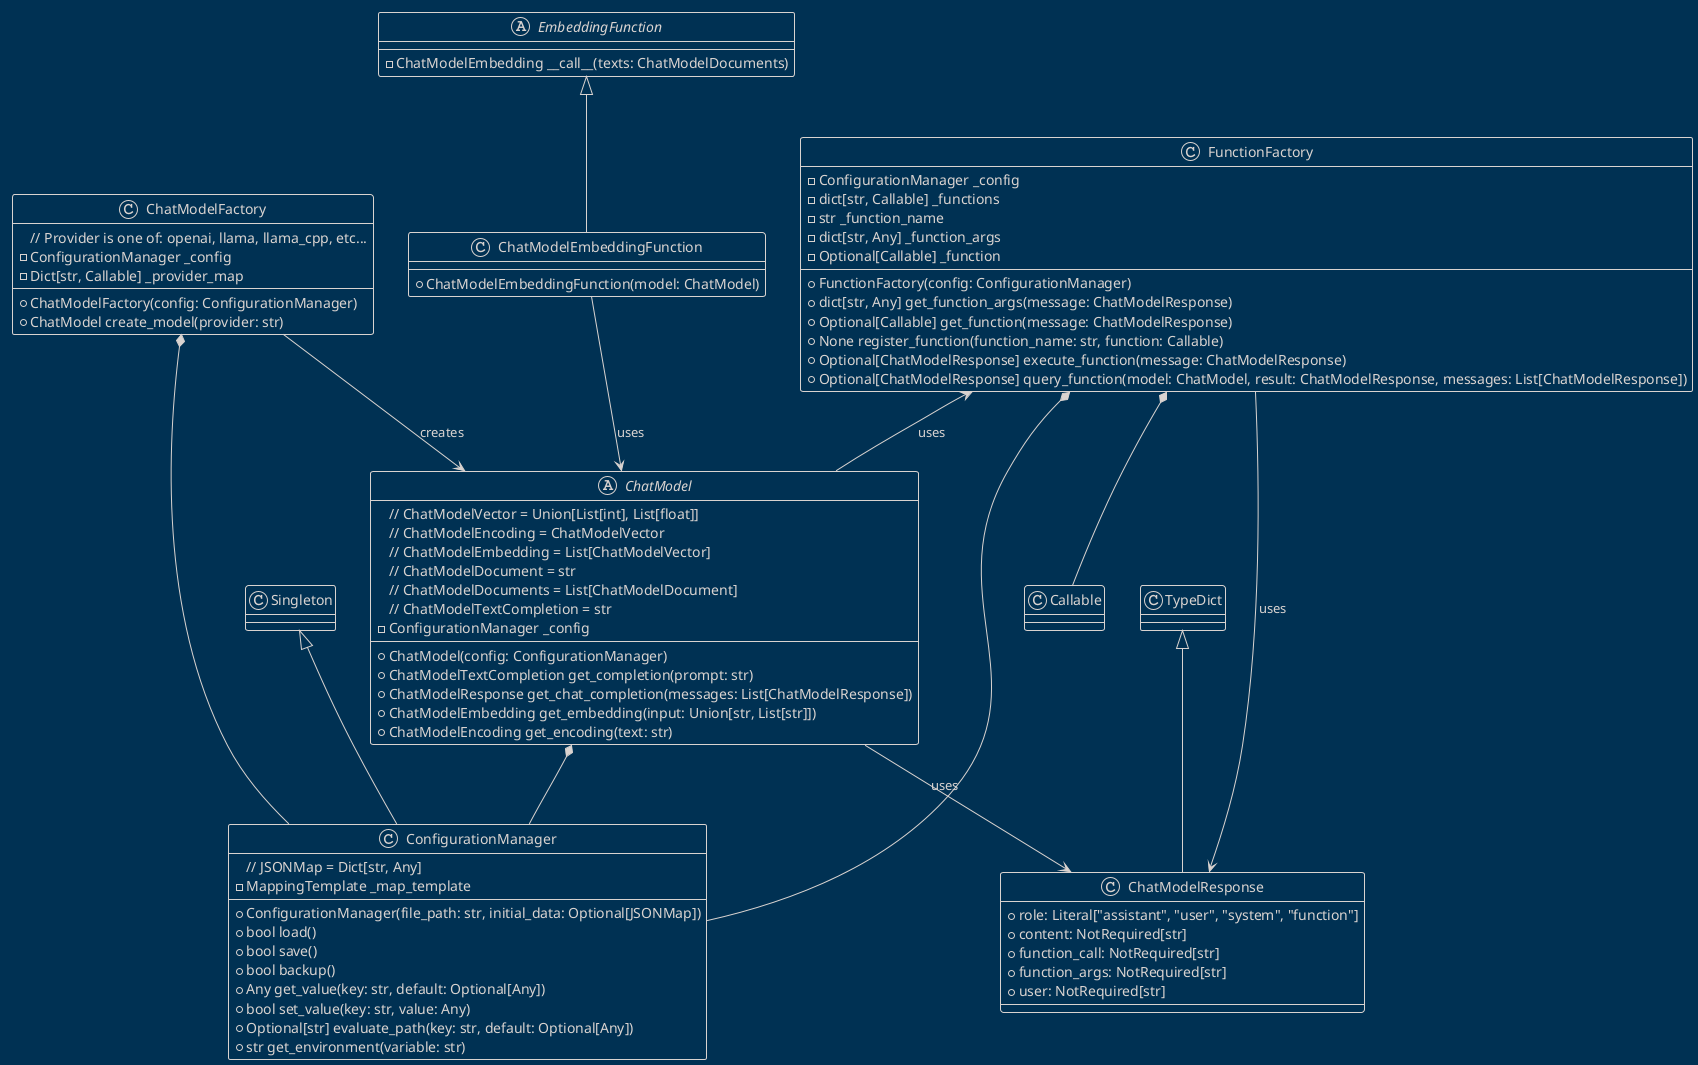 @startuml ChatModel
!theme blueprint

' docs/diagrams/plantuml/chat_model.puml

class ConfigurationManager extends Singleton {
    // JSONMap = Dict[str, Any]
    - MappingTemplate _map_template
    + ConfigurationManager(file_path: str, initial_data: Optional[JSONMap])
    + bool load()
    + bool save()
    + bool backup()
    + Any get_value(key: str, default: Optional[Any])
    + bool set_value(key: str, value: Any)
    + Optional[str] evaluate_path(key: str, default: Optional[Any])
    + str get_environment(variable: str)
}

class ChatModelResponse extends TypeDict {
    + role: Literal["assistant", "user", "system", "function"]
    + content: NotRequired[str]
    + function_call: NotRequired[str]
    + function_args: NotRequired[str]
    + user: NotRequired[str]
}

abstract class ChatModel {
    // ChatModelVector = Union[List[int], List[float]]
    // ChatModelEncoding = ChatModelVector
    // ChatModelEmbedding = List[ChatModelVector]
    // ChatModelDocument = str
    // ChatModelDocuments = List[ChatModelDocument]
    // ChatModelTextCompletion = str
    - ConfigurationManager _config
    + ChatModel(config: ConfigurationManager)
    + ChatModelTextCompletion get_completion(prompt: str)
    + ChatModelResponse get_chat_completion(messages: List[ChatModelResponse])
    + ChatModelEmbedding get_embedding(input: Union[str, List[str]])
    + ChatModelEncoding get_encoding(text: str)
}

abstract class EmbeddingFunction {
    - ChatModelEmbedding __call__(texts: ChatModelDocuments)
}

class ChatModelEmbeddingFunction extends EmbeddingFunction {
    + ChatModelEmbeddingFunction(model: ChatModel)
}

class ChatModelFactory {
    // Provider is one of: openai, llama, llama_cpp, etc...
    - ConfigurationManager _config
    - Dict[str, Callable] _provider_map
    + ChatModelFactory(config: ConfigurationManager)
    + ChatModel create_model(provider: str)
}

class FunctionFactory {
    - ConfigurationManager _config
    - dict[str, Callable] _functions
    - str _function_name
    - dict[str, Any] _function_args
    - Optional[Callable] _function
    + FunctionFactory(config: ConfigurationManager)
    + dict[str, Any] get_function_args(message: ChatModelResponse)
    + Optional[Callable] get_function(message: ChatModelResponse)
    + None register_function(function_name: str, function: Callable)
    + Optional[ChatModelResponse] execute_function(message: ChatModelResponse)
    + Optional[ChatModelResponse] query_function(model: ChatModel, result: ChatModelResponse, messages: List[ChatModelResponse])
}

ChatModelFactory --> ChatModel : "creates"
ChatModelFactory *-- ConfigurationManager

ChatModel *-- ConfigurationManager
ChatModel --> ChatModelResponse : "uses"
' note left of ChatModel: Maximum token limit in sequence is model-dependent. Refer to model documentation for specifics.

FunctionFactory *-- ConfigurationManager
FunctionFactory *-- Callable
FunctionFactory --> ChatModelResponse : "uses"
FunctionFactory <-- ChatModel : "uses"

ChatModelEmbeddingFunction --> ChatModel : "uses"
@enduml